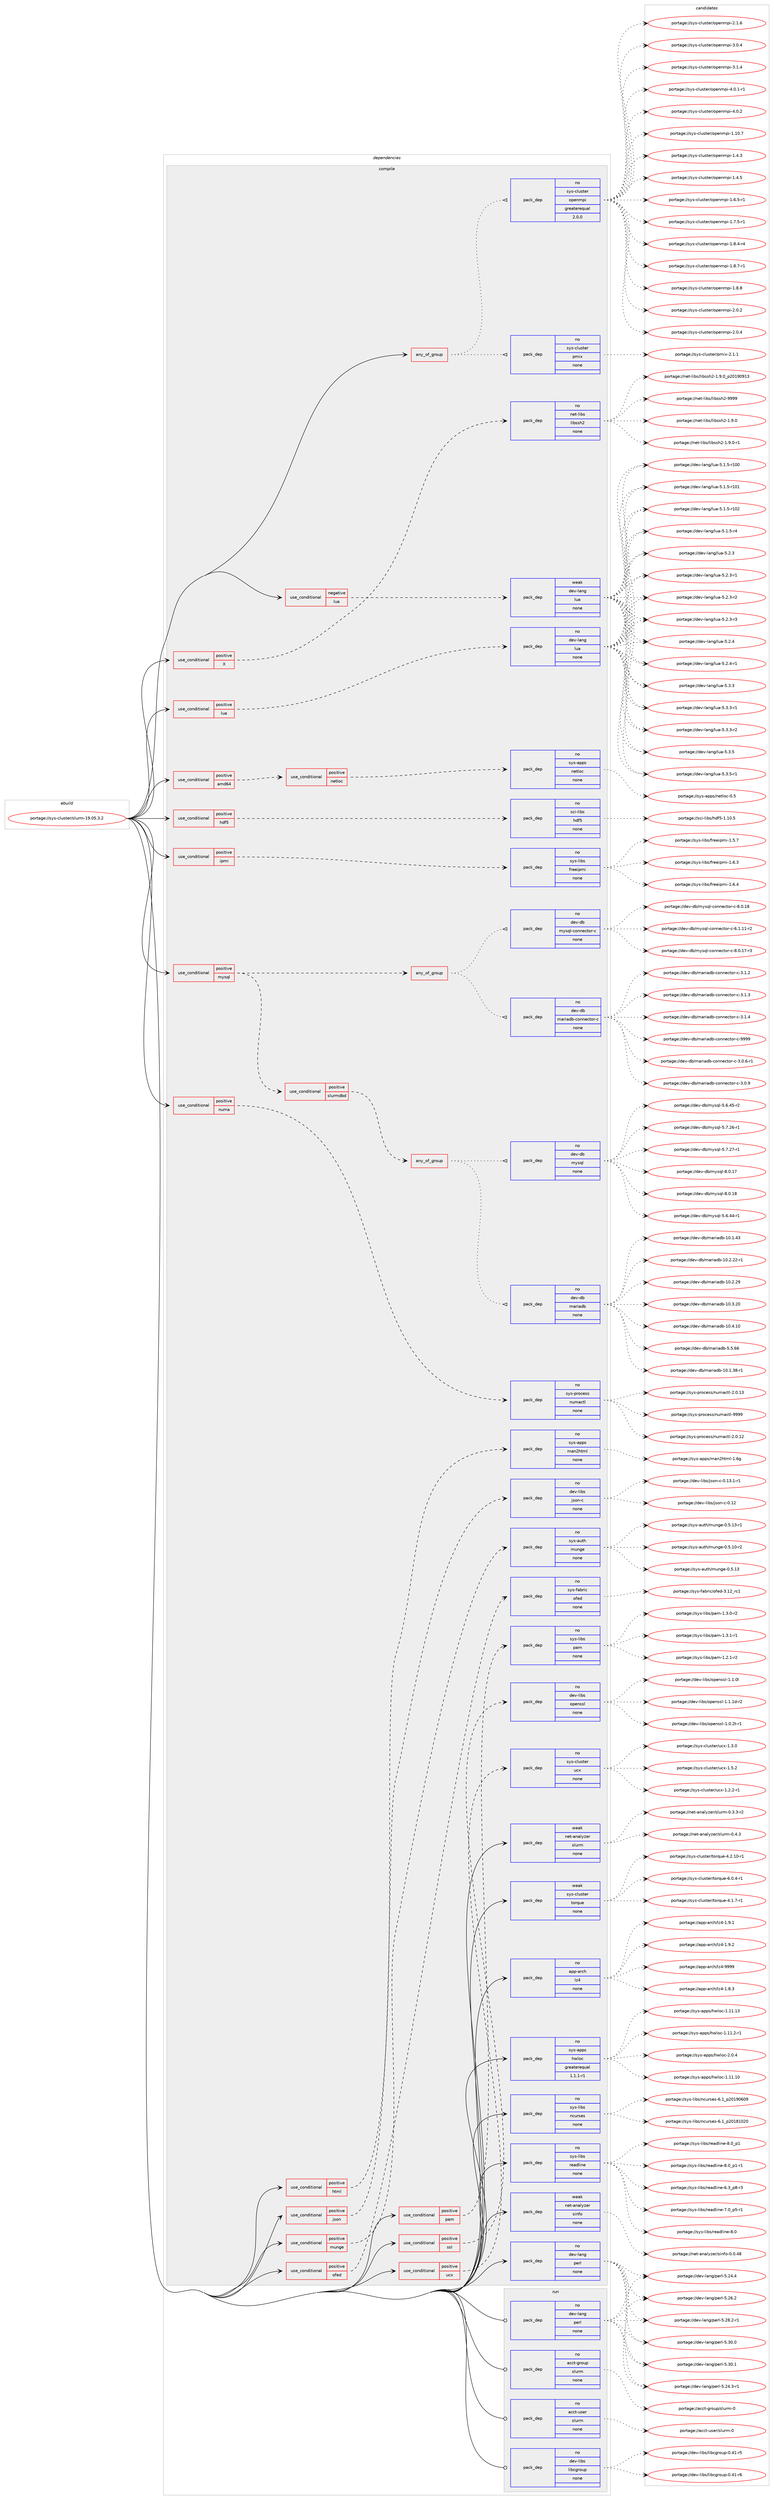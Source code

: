 digraph prolog {

# *************
# Graph options
# *************

newrank=true;
concentrate=true;
compound=true;
graph [rankdir=LR,fontname=Helvetica,fontsize=10,ranksep=1.5];#, ranksep=2.5, nodesep=0.2];
edge  [arrowhead=vee];
node  [fontname=Helvetica,fontsize=10];

# **********
# The ebuild
# **********

subgraph cluster_leftcol {
color=gray;
rank=same;
label=<<i>ebuild</i>>;
id [label="portage://sys-cluster/slurm-19.05.3.2", color=red, width=4, href="../sys-cluster/slurm-19.05.3.2.svg"];
}

# ****************
# The dependencies
# ****************

subgraph cluster_midcol {
color=gray;
label=<<i>dependencies</i>>;
subgraph cluster_compile {
fillcolor="#eeeeee";
style=filled;
label=<<i>compile</i>>;
subgraph any6794 {
dependency421012 [label=<<TABLE BORDER="0" CELLBORDER="1" CELLSPACING="0" CELLPADDING="4"><TR><TD CELLPADDING="10">any_of_group</TD></TR></TABLE>>, shape=none, color=red];subgraph pack312006 {
dependency421013 [label=<<TABLE BORDER="0" CELLBORDER="1" CELLSPACING="0" CELLPADDING="4" WIDTH="220"><TR><TD ROWSPAN="6" CELLPADDING="30">pack_dep</TD></TR><TR><TD WIDTH="110">no</TD></TR><TR><TD>sys-cluster</TD></TR><TR><TD>pmix</TD></TR><TR><TD>none</TD></TR><TR><TD></TD></TR></TABLE>>, shape=none, color=blue];
}
dependency421012:e -> dependency421013:w [weight=20,style="dotted",arrowhead="oinv"];
subgraph pack312007 {
dependency421014 [label=<<TABLE BORDER="0" CELLBORDER="1" CELLSPACING="0" CELLPADDING="4" WIDTH="220"><TR><TD ROWSPAN="6" CELLPADDING="30">pack_dep</TD></TR><TR><TD WIDTH="110">no</TD></TR><TR><TD>sys-cluster</TD></TR><TR><TD>openmpi</TD></TR><TR><TD>greaterequal</TD></TR><TR><TD>2.0.0</TD></TR></TABLE>>, shape=none, color=blue];
}
dependency421012:e -> dependency421014:w [weight=20,style="dotted",arrowhead="oinv"];
}
id:e -> dependency421012:w [weight=20,style="solid",arrowhead="vee"];
subgraph cond101985 {
dependency421015 [label=<<TABLE BORDER="0" CELLBORDER="1" CELLSPACING="0" CELLPADDING="4"><TR><TD ROWSPAN="3" CELLPADDING="10">use_conditional</TD></TR><TR><TD>negative</TD></TR><TR><TD>lua</TD></TR></TABLE>>, shape=none, color=red];
subgraph pack312008 {
dependency421016 [label=<<TABLE BORDER="0" CELLBORDER="1" CELLSPACING="0" CELLPADDING="4" WIDTH="220"><TR><TD ROWSPAN="6" CELLPADDING="30">pack_dep</TD></TR><TR><TD WIDTH="110">weak</TD></TR><TR><TD>dev-lang</TD></TR><TR><TD>lua</TD></TR><TR><TD>none</TD></TR><TR><TD></TD></TR></TABLE>>, shape=none, color=blue];
}
dependency421015:e -> dependency421016:w [weight=20,style="dashed",arrowhead="vee"];
}
id:e -> dependency421015:w [weight=20,style="solid",arrowhead="vee"];
subgraph cond101986 {
dependency421017 [label=<<TABLE BORDER="0" CELLBORDER="1" CELLSPACING="0" CELLPADDING="4"><TR><TD ROWSPAN="3" CELLPADDING="10">use_conditional</TD></TR><TR><TD>positive</TD></TR><TR><TD>X</TD></TR></TABLE>>, shape=none, color=red];
subgraph pack312009 {
dependency421018 [label=<<TABLE BORDER="0" CELLBORDER="1" CELLSPACING="0" CELLPADDING="4" WIDTH="220"><TR><TD ROWSPAN="6" CELLPADDING="30">pack_dep</TD></TR><TR><TD WIDTH="110">no</TD></TR><TR><TD>net-libs</TD></TR><TR><TD>libssh2</TD></TR><TR><TD>none</TD></TR><TR><TD></TD></TR></TABLE>>, shape=none, color=blue];
}
dependency421017:e -> dependency421018:w [weight=20,style="dashed",arrowhead="vee"];
}
id:e -> dependency421017:w [weight=20,style="solid",arrowhead="vee"];
subgraph cond101987 {
dependency421019 [label=<<TABLE BORDER="0" CELLBORDER="1" CELLSPACING="0" CELLPADDING="4"><TR><TD ROWSPAN="3" CELLPADDING="10">use_conditional</TD></TR><TR><TD>positive</TD></TR><TR><TD>amd64</TD></TR></TABLE>>, shape=none, color=red];
subgraph cond101988 {
dependency421020 [label=<<TABLE BORDER="0" CELLBORDER="1" CELLSPACING="0" CELLPADDING="4"><TR><TD ROWSPAN="3" CELLPADDING="10">use_conditional</TD></TR><TR><TD>positive</TD></TR><TR><TD>netloc</TD></TR></TABLE>>, shape=none, color=red];
subgraph pack312010 {
dependency421021 [label=<<TABLE BORDER="0" CELLBORDER="1" CELLSPACING="0" CELLPADDING="4" WIDTH="220"><TR><TD ROWSPAN="6" CELLPADDING="30">pack_dep</TD></TR><TR><TD WIDTH="110">no</TD></TR><TR><TD>sys-apps</TD></TR><TR><TD>netloc</TD></TR><TR><TD>none</TD></TR><TR><TD></TD></TR></TABLE>>, shape=none, color=blue];
}
dependency421020:e -> dependency421021:w [weight=20,style="dashed",arrowhead="vee"];
}
dependency421019:e -> dependency421020:w [weight=20,style="dashed",arrowhead="vee"];
}
id:e -> dependency421019:w [weight=20,style="solid",arrowhead="vee"];
subgraph cond101989 {
dependency421022 [label=<<TABLE BORDER="0" CELLBORDER="1" CELLSPACING="0" CELLPADDING="4"><TR><TD ROWSPAN="3" CELLPADDING="10">use_conditional</TD></TR><TR><TD>positive</TD></TR><TR><TD>hdf5</TD></TR></TABLE>>, shape=none, color=red];
subgraph pack312011 {
dependency421023 [label=<<TABLE BORDER="0" CELLBORDER="1" CELLSPACING="0" CELLPADDING="4" WIDTH="220"><TR><TD ROWSPAN="6" CELLPADDING="30">pack_dep</TD></TR><TR><TD WIDTH="110">no</TD></TR><TR><TD>sci-libs</TD></TR><TR><TD>hdf5</TD></TR><TR><TD>none</TD></TR><TR><TD></TD></TR></TABLE>>, shape=none, color=blue];
}
dependency421022:e -> dependency421023:w [weight=20,style="dashed",arrowhead="vee"];
}
id:e -> dependency421022:w [weight=20,style="solid",arrowhead="vee"];
subgraph cond101990 {
dependency421024 [label=<<TABLE BORDER="0" CELLBORDER="1" CELLSPACING="0" CELLPADDING="4"><TR><TD ROWSPAN="3" CELLPADDING="10">use_conditional</TD></TR><TR><TD>positive</TD></TR><TR><TD>html</TD></TR></TABLE>>, shape=none, color=red];
subgraph pack312012 {
dependency421025 [label=<<TABLE BORDER="0" CELLBORDER="1" CELLSPACING="0" CELLPADDING="4" WIDTH="220"><TR><TD ROWSPAN="6" CELLPADDING="30">pack_dep</TD></TR><TR><TD WIDTH="110">no</TD></TR><TR><TD>sys-apps</TD></TR><TR><TD>man2html</TD></TR><TR><TD>none</TD></TR><TR><TD></TD></TR></TABLE>>, shape=none, color=blue];
}
dependency421024:e -> dependency421025:w [weight=20,style="dashed",arrowhead="vee"];
}
id:e -> dependency421024:w [weight=20,style="solid",arrowhead="vee"];
subgraph cond101991 {
dependency421026 [label=<<TABLE BORDER="0" CELLBORDER="1" CELLSPACING="0" CELLPADDING="4"><TR><TD ROWSPAN="3" CELLPADDING="10">use_conditional</TD></TR><TR><TD>positive</TD></TR><TR><TD>ipmi</TD></TR></TABLE>>, shape=none, color=red];
subgraph pack312013 {
dependency421027 [label=<<TABLE BORDER="0" CELLBORDER="1" CELLSPACING="0" CELLPADDING="4" WIDTH="220"><TR><TD ROWSPAN="6" CELLPADDING="30">pack_dep</TD></TR><TR><TD WIDTH="110">no</TD></TR><TR><TD>sys-libs</TD></TR><TR><TD>freeipmi</TD></TR><TR><TD>none</TD></TR><TR><TD></TD></TR></TABLE>>, shape=none, color=blue];
}
dependency421026:e -> dependency421027:w [weight=20,style="dashed",arrowhead="vee"];
}
id:e -> dependency421026:w [weight=20,style="solid",arrowhead="vee"];
subgraph cond101992 {
dependency421028 [label=<<TABLE BORDER="0" CELLBORDER="1" CELLSPACING="0" CELLPADDING="4"><TR><TD ROWSPAN="3" CELLPADDING="10">use_conditional</TD></TR><TR><TD>positive</TD></TR><TR><TD>json</TD></TR></TABLE>>, shape=none, color=red];
subgraph pack312014 {
dependency421029 [label=<<TABLE BORDER="0" CELLBORDER="1" CELLSPACING="0" CELLPADDING="4" WIDTH="220"><TR><TD ROWSPAN="6" CELLPADDING="30">pack_dep</TD></TR><TR><TD WIDTH="110">no</TD></TR><TR><TD>dev-libs</TD></TR><TR><TD>json-c</TD></TR><TR><TD>none</TD></TR><TR><TD></TD></TR></TABLE>>, shape=none, color=blue];
}
dependency421028:e -> dependency421029:w [weight=20,style="dashed",arrowhead="vee"];
}
id:e -> dependency421028:w [weight=20,style="solid",arrowhead="vee"];
subgraph cond101993 {
dependency421030 [label=<<TABLE BORDER="0" CELLBORDER="1" CELLSPACING="0" CELLPADDING="4"><TR><TD ROWSPAN="3" CELLPADDING="10">use_conditional</TD></TR><TR><TD>positive</TD></TR><TR><TD>lua</TD></TR></TABLE>>, shape=none, color=red];
subgraph pack312015 {
dependency421031 [label=<<TABLE BORDER="0" CELLBORDER="1" CELLSPACING="0" CELLPADDING="4" WIDTH="220"><TR><TD ROWSPAN="6" CELLPADDING="30">pack_dep</TD></TR><TR><TD WIDTH="110">no</TD></TR><TR><TD>dev-lang</TD></TR><TR><TD>lua</TD></TR><TR><TD>none</TD></TR><TR><TD></TD></TR></TABLE>>, shape=none, color=blue];
}
dependency421030:e -> dependency421031:w [weight=20,style="dashed",arrowhead="vee"];
}
id:e -> dependency421030:w [weight=20,style="solid",arrowhead="vee"];
subgraph cond101994 {
dependency421032 [label=<<TABLE BORDER="0" CELLBORDER="1" CELLSPACING="0" CELLPADDING="4"><TR><TD ROWSPAN="3" CELLPADDING="10">use_conditional</TD></TR><TR><TD>positive</TD></TR><TR><TD>munge</TD></TR></TABLE>>, shape=none, color=red];
subgraph pack312016 {
dependency421033 [label=<<TABLE BORDER="0" CELLBORDER="1" CELLSPACING="0" CELLPADDING="4" WIDTH="220"><TR><TD ROWSPAN="6" CELLPADDING="30">pack_dep</TD></TR><TR><TD WIDTH="110">no</TD></TR><TR><TD>sys-auth</TD></TR><TR><TD>munge</TD></TR><TR><TD>none</TD></TR><TR><TD></TD></TR></TABLE>>, shape=none, color=blue];
}
dependency421032:e -> dependency421033:w [weight=20,style="dashed",arrowhead="vee"];
}
id:e -> dependency421032:w [weight=20,style="solid",arrowhead="vee"];
subgraph cond101995 {
dependency421034 [label=<<TABLE BORDER="0" CELLBORDER="1" CELLSPACING="0" CELLPADDING="4"><TR><TD ROWSPAN="3" CELLPADDING="10">use_conditional</TD></TR><TR><TD>positive</TD></TR><TR><TD>mysql</TD></TR></TABLE>>, shape=none, color=red];
subgraph any6795 {
dependency421035 [label=<<TABLE BORDER="0" CELLBORDER="1" CELLSPACING="0" CELLPADDING="4"><TR><TD CELLPADDING="10">any_of_group</TD></TR></TABLE>>, shape=none, color=red];subgraph pack312017 {
dependency421036 [label=<<TABLE BORDER="0" CELLBORDER="1" CELLSPACING="0" CELLPADDING="4" WIDTH="220"><TR><TD ROWSPAN="6" CELLPADDING="30">pack_dep</TD></TR><TR><TD WIDTH="110">no</TD></TR><TR><TD>dev-db</TD></TR><TR><TD>mariadb-connector-c</TD></TR><TR><TD>none</TD></TR><TR><TD></TD></TR></TABLE>>, shape=none, color=blue];
}
dependency421035:e -> dependency421036:w [weight=20,style="dotted",arrowhead="oinv"];
subgraph pack312018 {
dependency421037 [label=<<TABLE BORDER="0" CELLBORDER="1" CELLSPACING="0" CELLPADDING="4" WIDTH="220"><TR><TD ROWSPAN="6" CELLPADDING="30">pack_dep</TD></TR><TR><TD WIDTH="110">no</TD></TR><TR><TD>dev-db</TD></TR><TR><TD>mysql-connector-c</TD></TR><TR><TD>none</TD></TR><TR><TD></TD></TR></TABLE>>, shape=none, color=blue];
}
dependency421035:e -> dependency421037:w [weight=20,style="dotted",arrowhead="oinv"];
}
dependency421034:e -> dependency421035:w [weight=20,style="dashed",arrowhead="vee"];
subgraph cond101996 {
dependency421038 [label=<<TABLE BORDER="0" CELLBORDER="1" CELLSPACING="0" CELLPADDING="4"><TR><TD ROWSPAN="3" CELLPADDING="10">use_conditional</TD></TR><TR><TD>positive</TD></TR><TR><TD>slurmdbd</TD></TR></TABLE>>, shape=none, color=red];
subgraph any6796 {
dependency421039 [label=<<TABLE BORDER="0" CELLBORDER="1" CELLSPACING="0" CELLPADDING="4"><TR><TD CELLPADDING="10">any_of_group</TD></TR></TABLE>>, shape=none, color=red];subgraph pack312019 {
dependency421040 [label=<<TABLE BORDER="0" CELLBORDER="1" CELLSPACING="0" CELLPADDING="4" WIDTH="220"><TR><TD ROWSPAN="6" CELLPADDING="30">pack_dep</TD></TR><TR><TD WIDTH="110">no</TD></TR><TR><TD>dev-db</TD></TR><TR><TD>mariadb</TD></TR><TR><TD>none</TD></TR><TR><TD></TD></TR></TABLE>>, shape=none, color=blue];
}
dependency421039:e -> dependency421040:w [weight=20,style="dotted",arrowhead="oinv"];
subgraph pack312020 {
dependency421041 [label=<<TABLE BORDER="0" CELLBORDER="1" CELLSPACING="0" CELLPADDING="4" WIDTH="220"><TR><TD ROWSPAN="6" CELLPADDING="30">pack_dep</TD></TR><TR><TD WIDTH="110">no</TD></TR><TR><TD>dev-db</TD></TR><TR><TD>mysql</TD></TR><TR><TD>none</TD></TR><TR><TD></TD></TR></TABLE>>, shape=none, color=blue];
}
dependency421039:e -> dependency421041:w [weight=20,style="dotted",arrowhead="oinv"];
}
dependency421038:e -> dependency421039:w [weight=20,style="dashed",arrowhead="vee"];
}
dependency421034:e -> dependency421038:w [weight=20,style="dashed",arrowhead="vee"];
}
id:e -> dependency421034:w [weight=20,style="solid",arrowhead="vee"];
subgraph cond101997 {
dependency421042 [label=<<TABLE BORDER="0" CELLBORDER="1" CELLSPACING="0" CELLPADDING="4"><TR><TD ROWSPAN="3" CELLPADDING="10">use_conditional</TD></TR><TR><TD>positive</TD></TR><TR><TD>numa</TD></TR></TABLE>>, shape=none, color=red];
subgraph pack312021 {
dependency421043 [label=<<TABLE BORDER="0" CELLBORDER="1" CELLSPACING="0" CELLPADDING="4" WIDTH="220"><TR><TD ROWSPAN="6" CELLPADDING="30">pack_dep</TD></TR><TR><TD WIDTH="110">no</TD></TR><TR><TD>sys-process</TD></TR><TR><TD>numactl</TD></TR><TR><TD>none</TD></TR><TR><TD></TD></TR></TABLE>>, shape=none, color=blue];
}
dependency421042:e -> dependency421043:w [weight=20,style="dashed",arrowhead="vee"];
}
id:e -> dependency421042:w [weight=20,style="solid",arrowhead="vee"];
subgraph cond101998 {
dependency421044 [label=<<TABLE BORDER="0" CELLBORDER="1" CELLSPACING="0" CELLPADDING="4"><TR><TD ROWSPAN="3" CELLPADDING="10">use_conditional</TD></TR><TR><TD>positive</TD></TR><TR><TD>ofed</TD></TR></TABLE>>, shape=none, color=red];
subgraph pack312022 {
dependency421045 [label=<<TABLE BORDER="0" CELLBORDER="1" CELLSPACING="0" CELLPADDING="4" WIDTH="220"><TR><TD ROWSPAN="6" CELLPADDING="30">pack_dep</TD></TR><TR><TD WIDTH="110">no</TD></TR><TR><TD>sys-fabric</TD></TR><TR><TD>ofed</TD></TR><TR><TD>none</TD></TR><TR><TD></TD></TR></TABLE>>, shape=none, color=blue];
}
dependency421044:e -> dependency421045:w [weight=20,style="dashed",arrowhead="vee"];
}
id:e -> dependency421044:w [weight=20,style="solid",arrowhead="vee"];
subgraph cond101999 {
dependency421046 [label=<<TABLE BORDER="0" CELLBORDER="1" CELLSPACING="0" CELLPADDING="4"><TR><TD ROWSPAN="3" CELLPADDING="10">use_conditional</TD></TR><TR><TD>positive</TD></TR><TR><TD>pam</TD></TR></TABLE>>, shape=none, color=red];
subgraph pack312023 {
dependency421047 [label=<<TABLE BORDER="0" CELLBORDER="1" CELLSPACING="0" CELLPADDING="4" WIDTH="220"><TR><TD ROWSPAN="6" CELLPADDING="30">pack_dep</TD></TR><TR><TD WIDTH="110">no</TD></TR><TR><TD>sys-libs</TD></TR><TR><TD>pam</TD></TR><TR><TD>none</TD></TR><TR><TD></TD></TR></TABLE>>, shape=none, color=blue];
}
dependency421046:e -> dependency421047:w [weight=20,style="dashed",arrowhead="vee"];
}
id:e -> dependency421046:w [weight=20,style="solid",arrowhead="vee"];
subgraph cond102000 {
dependency421048 [label=<<TABLE BORDER="0" CELLBORDER="1" CELLSPACING="0" CELLPADDING="4"><TR><TD ROWSPAN="3" CELLPADDING="10">use_conditional</TD></TR><TR><TD>positive</TD></TR><TR><TD>ssl</TD></TR></TABLE>>, shape=none, color=red];
subgraph pack312024 {
dependency421049 [label=<<TABLE BORDER="0" CELLBORDER="1" CELLSPACING="0" CELLPADDING="4" WIDTH="220"><TR><TD ROWSPAN="6" CELLPADDING="30">pack_dep</TD></TR><TR><TD WIDTH="110">no</TD></TR><TR><TD>dev-libs</TD></TR><TR><TD>openssl</TD></TR><TR><TD>none</TD></TR><TR><TD></TD></TR></TABLE>>, shape=none, color=blue];
}
dependency421048:e -> dependency421049:w [weight=20,style="dashed",arrowhead="vee"];
}
id:e -> dependency421048:w [weight=20,style="solid",arrowhead="vee"];
subgraph cond102001 {
dependency421050 [label=<<TABLE BORDER="0" CELLBORDER="1" CELLSPACING="0" CELLPADDING="4"><TR><TD ROWSPAN="3" CELLPADDING="10">use_conditional</TD></TR><TR><TD>positive</TD></TR><TR><TD>ucx</TD></TR></TABLE>>, shape=none, color=red];
subgraph pack312025 {
dependency421051 [label=<<TABLE BORDER="0" CELLBORDER="1" CELLSPACING="0" CELLPADDING="4" WIDTH="220"><TR><TD ROWSPAN="6" CELLPADDING="30">pack_dep</TD></TR><TR><TD WIDTH="110">no</TD></TR><TR><TD>sys-cluster</TD></TR><TR><TD>ucx</TD></TR><TR><TD>none</TD></TR><TR><TD></TD></TR></TABLE>>, shape=none, color=blue];
}
dependency421050:e -> dependency421051:w [weight=20,style="dashed",arrowhead="vee"];
}
id:e -> dependency421050:w [weight=20,style="solid",arrowhead="vee"];
subgraph pack312026 {
dependency421052 [label=<<TABLE BORDER="0" CELLBORDER="1" CELLSPACING="0" CELLPADDING="4" WIDTH="220"><TR><TD ROWSPAN="6" CELLPADDING="30">pack_dep</TD></TR><TR><TD WIDTH="110">no</TD></TR><TR><TD>app-arch</TD></TR><TR><TD>lz4</TD></TR><TR><TD>none</TD></TR><TR><TD></TD></TR></TABLE>>, shape=none, color=blue];
}
id:e -> dependency421052:w [weight=20,style="solid",arrowhead="vee"];
subgraph pack312027 {
dependency421053 [label=<<TABLE BORDER="0" CELLBORDER="1" CELLSPACING="0" CELLPADDING="4" WIDTH="220"><TR><TD ROWSPAN="6" CELLPADDING="30">pack_dep</TD></TR><TR><TD WIDTH="110">no</TD></TR><TR><TD>dev-lang</TD></TR><TR><TD>perl</TD></TR><TR><TD>none</TD></TR><TR><TD></TD></TR></TABLE>>, shape=none, color=blue];
}
id:e -> dependency421053:w [weight=20,style="solid",arrowhead="vee"];
subgraph pack312028 {
dependency421054 [label=<<TABLE BORDER="0" CELLBORDER="1" CELLSPACING="0" CELLPADDING="4" WIDTH="220"><TR><TD ROWSPAN="6" CELLPADDING="30">pack_dep</TD></TR><TR><TD WIDTH="110">no</TD></TR><TR><TD>sys-apps</TD></TR><TR><TD>hwloc</TD></TR><TR><TD>greaterequal</TD></TR><TR><TD>1.1.1-r1</TD></TR></TABLE>>, shape=none, color=blue];
}
id:e -> dependency421054:w [weight=20,style="solid",arrowhead="vee"];
subgraph pack312029 {
dependency421055 [label=<<TABLE BORDER="0" CELLBORDER="1" CELLSPACING="0" CELLPADDING="4" WIDTH="220"><TR><TD ROWSPAN="6" CELLPADDING="30">pack_dep</TD></TR><TR><TD WIDTH="110">no</TD></TR><TR><TD>sys-libs</TD></TR><TR><TD>ncurses</TD></TR><TR><TD>none</TD></TR><TR><TD></TD></TR></TABLE>>, shape=none, color=blue];
}
id:e -> dependency421055:w [weight=20,style="solid",arrowhead="vee"];
subgraph pack312030 {
dependency421056 [label=<<TABLE BORDER="0" CELLBORDER="1" CELLSPACING="0" CELLPADDING="4" WIDTH="220"><TR><TD ROWSPAN="6" CELLPADDING="30">pack_dep</TD></TR><TR><TD WIDTH="110">no</TD></TR><TR><TD>sys-libs</TD></TR><TR><TD>readline</TD></TR><TR><TD>none</TD></TR><TR><TD></TD></TR></TABLE>>, shape=none, color=blue];
}
id:e -> dependency421056:w [weight=20,style="solid",arrowhead="vee"];
subgraph pack312031 {
dependency421057 [label=<<TABLE BORDER="0" CELLBORDER="1" CELLSPACING="0" CELLPADDING="4" WIDTH="220"><TR><TD ROWSPAN="6" CELLPADDING="30">pack_dep</TD></TR><TR><TD WIDTH="110">weak</TD></TR><TR><TD>net-analyzer</TD></TR><TR><TD>sinfo</TD></TR><TR><TD>none</TD></TR><TR><TD></TD></TR></TABLE>>, shape=none, color=blue];
}
id:e -> dependency421057:w [weight=20,style="solid",arrowhead="vee"];
subgraph pack312032 {
dependency421058 [label=<<TABLE BORDER="0" CELLBORDER="1" CELLSPACING="0" CELLPADDING="4" WIDTH="220"><TR><TD ROWSPAN="6" CELLPADDING="30">pack_dep</TD></TR><TR><TD WIDTH="110">weak</TD></TR><TR><TD>net-analyzer</TD></TR><TR><TD>slurm</TD></TR><TR><TD>none</TD></TR><TR><TD></TD></TR></TABLE>>, shape=none, color=blue];
}
id:e -> dependency421058:w [weight=20,style="solid",arrowhead="vee"];
subgraph pack312033 {
dependency421059 [label=<<TABLE BORDER="0" CELLBORDER="1" CELLSPACING="0" CELLPADDING="4" WIDTH="220"><TR><TD ROWSPAN="6" CELLPADDING="30">pack_dep</TD></TR><TR><TD WIDTH="110">weak</TD></TR><TR><TD>sys-cluster</TD></TR><TR><TD>torque</TD></TR><TR><TD>none</TD></TR><TR><TD></TD></TR></TABLE>>, shape=none, color=blue];
}
id:e -> dependency421059:w [weight=20,style="solid",arrowhead="vee"];
}
subgraph cluster_compileandrun {
fillcolor="#eeeeee";
style=filled;
label=<<i>compile and run</i>>;
}
subgraph cluster_run {
fillcolor="#eeeeee";
style=filled;
label=<<i>run</i>>;
subgraph pack312034 {
dependency421060 [label=<<TABLE BORDER="0" CELLBORDER="1" CELLSPACING="0" CELLPADDING="4" WIDTH="220"><TR><TD ROWSPAN="6" CELLPADDING="30">pack_dep</TD></TR><TR><TD WIDTH="110">no</TD></TR><TR><TD>acct-group</TD></TR><TR><TD>slurm</TD></TR><TR><TD>none</TD></TR><TR><TD></TD></TR></TABLE>>, shape=none, color=blue];
}
id:e -> dependency421060:w [weight=20,style="solid",arrowhead="odot"];
subgraph pack312035 {
dependency421061 [label=<<TABLE BORDER="0" CELLBORDER="1" CELLSPACING="0" CELLPADDING="4" WIDTH="220"><TR><TD ROWSPAN="6" CELLPADDING="30">pack_dep</TD></TR><TR><TD WIDTH="110">no</TD></TR><TR><TD>acct-user</TD></TR><TR><TD>slurm</TD></TR><TR><TD>none</TD></TR><TR><TD></TD></TR></TABLE>>, shape=none, color=blue];
}
id:e -> dependency421061:w [weight=20,style="solid",arrowhead="odot"];
subgraph pack312036 {
dependency421062 [label=<<TABLE BORDER="0" CELLBORDER="1" CELLSPACING="0" CELLPADDING="4" WIDTH="220"><TR><TD ROWSPAN="6" CELLPADDING="30">pack_dep</TD></TR><TR><TD WIDTH="110">no</TD></TR><TR><TD>dev-lang</TD></TR><TR><TD>perl</TD></TR><TR><TD>none</TD></TR><TR><TD></TD></TR></TABLE>>, shape=none, color=blue];
}
id:e -> dependency421062:w [weight=20,style="solid",arrowhead="odot"];
subgraph pack312037 {
dependency421063 [label=<<TABLE BORDER="0" CELLBORDER="1" CELLSPACING="0" CELLPADDING="4" WIDTH="220"><TR><TD ROWSPAN="6" CELLPADDING="30">pack_dep</TD></TR><TR><TD WIDTH="110">no</TD></TR><TR><TD>dev-libs</TD></TR><TR><TD>libcgroup</TD></TR><TR><TD>none</TD></TR><TR><TD></TD></TR></TABLE>>, shape=none, color=blue];
}
id:e -> dependency421063:w [weight=20,style="solid",arrowhead="odot"];
}
}

# **************
# The candidates
# **************

subgraph cluster_choices {
rank=same;
color=gray;
label=<<i>candidates</i>>;

subgraph choice312006 {
color=black;
nodesep=1;
choiceportage115121115459910811711511610111447112109105120455046494649 [label="portage://sys-cluster/pmix-2.1.1", color=red, width=4,href="../sys-cluster/pmix-2.1.1.svg"];
dependency421013:e -> choiceportage115121115459910811711511610111447112109105120455046494649:w [style=dotted,weight="100"];
}
subgraph choice312007 {
color=black;
nodesep=1;
choiceportage11512111545991081171151161011144711111210111010911210545494649484655 [label="portage://sys-cluster/openmpi-1.10.7", color=red, width=4,href="../sys-cluster/openmpi-1.10.7.svg"];
choiceportage115121115459910811711511610111447111112101110109112105454946524651 [label="portage://sys-cluster/openmpi-1.4.3", color=red, width=4,href="../sys-cluster/openmpi-1.4.3.svg"];
choiceportage115121115459910811711511610111447111112101110109112105454946524653 [label="portage://sys-cluster/openmpi-1.4.5", color=red, width=4,href="../sys-cluster/openmpi-1.4.5.svg"];
choiceportage1151211154599108117115116101114471111121011101091121054549465446534511449 [label="portage://sys-cluster/openmpi-1.6.5-r1", color=red, width=4,href="../sys-cluster/openmpi-1.6.5-r1.svg"];
choiceportage1151211154599108117115116101114471111121011101091121054549465546534511449 [label="portage://sys-cluster/openmpi-1.7.5-r1", color=red, width=4,href="../sys-cluster/openmpi-1.7.5-r1.svg"];
choiceportage1151211154599108117115116101114471111121011101091121054549465646524511452 [label="portage://sys-cluster/openmpi-1.8.4-r4", color=red, width=4,href="../sys-cluster/openmpi-1.8.4-r4.svg"];
choiceportage1151211154599108117115116101114471111121011101091121054549465646554511449 [label="portage://sys-cluster/openmpi-1.8.7-r1", color=red, width=4,href="../sys-cluster/openmpi-1.8.7-r1.svg"];
choiceportage115121115459910811711511610111447111112101110109112105454946564656 [label="portage://sys-cluster/openmpi-1.8.8", color=red, width=4,href="../sys-cluster/openmpi-1.8.8.svg"];
choiceportage115121115459910811711511610111447111112101110109112105455046484650 [label="portage://sys-cluster/openmpi-2.0.2", color=red, width=4,href="../sys-cluster/openmpi-2.0.2.svg"];
choiceportage115121115459910811711511610111447111112101110109112105455046484652 [label="portage://sys-cluster/openmpi-2.0.4", color=red, width=4,href="../sys-cluster/openmpi-2.0.4.svg"];
choiceportage115121115459910811711511610111447111112101110109112105455046494654 [label="portage://sys-cluster/openmpi-2.1.6", color=red, width=4,href="../sys-cluster/openmpi-2.1.6.svg"];
choiceportage115121115459910811711511610111447111112101110109112105455146484652 [label="portage://sys-cluster/openmpi-3.0.4", color=red, width=4,href="../sys-cluster/openmpi-3.0.4.svg"];
choiceportage115121115459910811711511610111447111112101110109112105455146494652 [label="portage://sys-cluster/openmpi-3.1.4", color=red, width=4,href="../sys-cluster/openmpi-3.1.4.svg"];
choiceportage1151211154599108117115116101114471111121011101091121054552464846494511449 [label="portage://sys-cluster/openmpi-4.0.1-r1", color=red, width=4,href="../sys-cluster/openmpi-4.0.1-r1.svg"];
choiceportage115121115459910811711511610111447111112101110109112105455246484650 [label="portage://sys-cluster/openmpi-4.0.2", color=red, width=4,href="../sys-cluster/openmpi-4.0.2.svg"];
dependency421014:e -> choiceportage11512111545991081171151161011144711111210111010911210545494649484655:w [style=dotted,weight="100"];
dependency421014:e -> choiceportage115121115459910811711511610111447111112101110109112105454946524651:w [style=dotted,weight="100"];
dependency421014:e -> choiceportage115121115459910811711511610111447111112101110109112105454946524653:w [style=dotted,weight="100"];
dependency421014:e -> choiceportage1151211154599108117115116101114471111121011101091121054549465446534511449:w [style=dotted,weight="100"];
dependency421014:e -> choiceportage1151211154599108117115116101114471111121011101091121054549465546534511449:w [style=dotted,weight="100"];
dependency421014:e -> choiceportage1151211154599108117115116101114471111121011101091121054549465646524511452:w [style=dotted,weight="100"];
dependency421014:e -> choiceportage1151211154599108117115116101114471111121011101091121054549465646554511449:w [style=dotted,weight="100"];
dependency421014:e -> choiceportage115121115459910811711511610111447111112101110109112105454946564656:w [style=dotted,weight="100"];
dependency421014:e -> choiceportage115121115459910811711511610111447111112101110109112105455046484650:w [style=dotted,weight="100"];
dependency421014:e -> choiceportage115121115459910811711511610111447111112101110109112105455046484652:w [style=dotted,weight="100"];
dependency421014:e -> choiceportage115121115459910811711511610111447111112101110109112105455046494654:w [style=dotted,weight="100"];
dependency421014:e -> choiceportage115121115459910811711511610111447111112101110109112105455146484652:w [style=dotted,weight="100"];
dependency421014:e -> choiceportage115121115459910811711511610111447111112101110109112105455146494652:w [style=dotted,weight="100"];
dependency421014:e -> choiceportage1151211154599108117115116101114471111121011101091121054552464846494511449:w [style=dotted,weight="100"];
dependency421014:e -> choiceportage115121115459910811711511610111447111112101110109112105455246484650:w [style=dotted,weight="100"];
}
subgraph choice312008 {
color=black;
nodesep=1;
choiceportage1001011184510897110103471081179745534649465345114494848 [label="portage://dev-lang/lua-5.1.5-r100", color=red, width=4,href="../dev-lang/lua-5.1.5-r100.svg"];
choiceportage1001011184510897110103471081179745534649465345114494849 [label="portage://dev-lang/lua-5.1.5-r101", color=red, width=4,href="../dev-lang/lua-5.1.5-r101.svg"];
choiceportage1001011184510897110103471081179745534649465345114494850 [label="portage://dev-lang/lua-5.1.5-r102", color=red, width=4,href="../dev-lang/lua-5.1.5-r102.svg"];
choiceportage100101118451089711010347108117974553464946534511452 [label="portage://dev-lang/lua-5.1.5-r4", color=red, width=4,href="../dev-lang/lua-5.1.5-r4.svg"];
choiceportage10010111845108971101034710811797455346504651 [label="portage://dev-lang/lua-5.2.3", color=red, width=4,href="../dev-lang/lua-5.2.3.svg"];
choiceportage100101118451089711010347108117974553465046514511449 [label="portage://dev-lang/lua-5.2.3-r1", color=red, width=4,href="../dev-lang/lua-5.2.3-r1.svg"];
choiceportage100101118451089711010347108117974553465046514511450 [label="portage://dev-lang/lua-5.2.3-r2", color=red, width=4,href="../dev-lang/lua-5.2.3-r2.svg"];
choiceportage100101118451089711010347108117974553465046514511451 [label="portage://dev-lang/lua-5.2.3-r3", color=red, width=4,href="../dev-lang/lua-5.2.3-r3.svg"];
choiceportage10010111845108971101034710811797455346504652 [label="portage://dev-lang/lua-5.2.4", color=red, width=4,href="../dev-lang/lua-5.2.4.svg"];
choiceportage100101118451089711010347108117974553465046524511449 [label="portage://dev-lang/lua-5.2.4-r1", color=red, width=4,href="../dev-lang/lua-5.2.4-r1.svg"];
choiceportage10010111845108971101034710811797455346514651 [label="portage://dev-lang/lua-5.3.3", color=red, width=4,href="../dev-lang/lua-5.3.3.svg"];
choiceportage100101118451089711010347108117974553465146514511449 [label="portage://dev-lang/lua-5.3.3-r1", color=red, width=4,href="../dev-lang/lua-5.3.3-r1.svg"];
choiceportage100101118451089711010347108117974553465146514511450 [label="portage://dev-lang/lua-5.3.3-r2", color=red, width=4,href="../dev-lang/lua-5.3.3-r2.svg"];
choiceportage10010111845108971101034710811797455346514653 [label="portage://dev-lang/lua-5.3.5", color=red, width=4,href="../dev-lang/lua-5.3.5.svg"];
choiceportage100101118451089711010347108117974553465146534511449 [label="portage://dev-lang/lua-5.3.5-r1", color=red, width=4,href="../dev-lang/lua-5.3.5-r1.svg"];
dependency421016:e -> choiceportage1001011184510897110103471081179745534649465345114494848:w [style=dotted,weight="100"];
dependency421016:e -> choiceportage1001011184510897110103471081179745534649465345114494849:w [style=dotted,weight="100"];
dependency421016:e -> choiceportage1001011184510897110103471081179745534649465345114494850:w [style=dotted,weight="100"];
dependency421016:e -> choiceportage100101118451089711010347108117974553464946534511452:w [style=dotted,weight="100"];
dependency421016:e -> choiceportage10010111845108971101034710811797455346504651:w [style=dotted,weight="100"];
dependency421016:e -> choiceportage100101118451089711010347108117974553465046514511449:w [style=dotted,weight="100"];
dependency421016:e -> choiceportage100101118451089711010347108117974553465046514511450:w [style=dotted,weight="100"];
dependency421016:e -> choiceportage100101118451089711010347108117974553465046514511451:w [style=dotted,weight="100"];
dependency421016:e -> choiceportage10010111845108971101034710811797455346504652:w [style=dotted,weight="100"];
dependency421016:e -> choiceportage100101118451089711010347108117974553465046524511449:w [style=dotted,weight="100"];
dependency421016:e -> choiceportage10010111845108971101034710811797455346514651:w [style=dotted,weight="100"];
dependency421016:e -> choiceportage100101118451089711010347108117974553465146514511449:w [style=dotted,weight="100"];
dependency421016:e -> choiceportage100101118451089711010347108117974553465146514511450:w [style=dotted,weight="100"];
dependency421016:e -> choiceportage10010111845108971101034710811797455346514653:w [style=dotted,weight="100"];
dependency421016:e -> choiceportage100101118451089711010347108117974553465146534511449:w [style=dotted,weight="100"];
}
subgraph choice312009 {
color=black;
nodesep=1;
choiceportage1101011164510810598115471081059811511510450454946574648 [label="portage://net-libs/libssh2-1.9.0", color=red, width=4,href="../net-libs/libssh2-1.9.0.svg"];
choiceportage11010111645108105981154710810598115115104504549465746484511449 [label="portage://net-libs/libssh2-1.9.0-r1", color=red, width=4,href="../net-libs/libssh2-1.9.0-r1.svg"];
choiceportage1101011164510810598115471081059811511510450454946574648951125048495748574951 [label="portage://net-libs/libssh2-1.9.0_p20190913", color=red, width=4,href="../net-libs/libssh2-1.9.0_p20190913.svg"];
choiceportage11010111645108105981154710810598115115104504557575757 [label="portage://net-libs/libssh2-9999", color=red, width=4,href="../net-libs/libssh2-9999.svg"];
dependency421018:e -> choiceportage1101011164510810598115471081059811511510450454946574648:w [style=dotted,weight="100"];
dependency421018:e -> choiceportage11010111645108105981154710810598115115104504549465746484511449:w [style=dotted,weight="100"];
dependency421018:e -> choiceportage1101011164510810598115471081059811511510450454946574648951125048495748574951:w [style=dotted,weight="100"];
dependency421018:e -> choiceportage11010111645108105981154710810598115115104504557575757:w [style=dotted,weight="100"];
}
subgraph choice312010 {
color=black;
nodesep=1;
choiceportage1151211154597112112115471101011161081119945484653 [label="portage://sys-apps/netloc-0.5", color=red, width=4,href="../sys-apps/netloc-0.5.svg"];
dependency421021:e -> choiceportage1151211154597112112115471101011161081119945484653:w [style=dotted,weight="100"];
}
subgraph choice312011 {
color=black;
nodesep=1;
choiceportage115991054510810598115471041001025345494649484653 [label="portage://sci-libs/hdf5-1.10.5", color=red, width=4,href="../sci-libs/hdf5-1.10.5.svg"];
dependency421023:e -> choiceportage115991054510810598115471041001025345494649484653:w [style=dotted,weight="100"];
}
subgraph choice312012 {
color=black;
nodesep=1;
choiceportage115121115459711211211547109971105010411610910845494654103 [label="portage://sys-apps/man2html-1.6g", color=red, width=4,href="../sys-apps/man2html-1.6g.svg"];
dependency421025:e -> choiceportage115121115459711211211547109971105010411610910845494654103:w [style=dotted,weight="100"];
}
subgraph choice312013 {
color=black;
nodesep=1;
choiceportage115121115451081059811547102114101101105112109105454946534655 [label="portage://sys-libs/freeipmi-1.5.7", color=red, width=4,href="../sys-libs/freeipmi-1.5.7.svg"];
choiceportage115121115451081059811547102114101101105112109105454946544651 [label="portage://sys-libs/freeipmi-1.6.3", color=red, width=4,href="../sys-libs/freeipmi-1.6.3.svg"];
choiceportage115121115451081059811547102114101101105112109105454946544652 [label="portage://sys-libs/freeipmi-1.6.4", color=red, width=4,href="../sys-libs/freeipmi-1.6.4.svg"];
dependency421027:e -> choiceportage115121115451081059811547102114101101105112109105454946534655:w [style=dotted,weight="100"];
dependency421027:e -> choiceportage115121115451081059811547102114101101105112109105454946544651:w [style=dotted,weight="100"];
dependency421027:e -> choiceportage115121115451081059811547102114101101105112109105454946544652:w [style=dotted,weight="100"];
}
subgraph choice312014 {
color=black;
nodesep=1;
choiceportage10010111845108105981154710611511111045994548464950 [label="portage://dev-libs/json-c-0.12", color=red, width=4,href="../dev-libs/json-c-0.12.svg"];
choiceportage1001011184510810598115471061151111104599454846495146494511449 [label="portage://dev-libs/json-c-0.13.1-r1", color=red, width=4,href="../dev-libs/json-c-0.13.1-r1.svg"];
dependency421029:e -> choiceportage10010111845108105981154710611511111045994548464950:w [style=dotted,weight="100"];
dependency421029:e -> choiceportage1001011184510810598115471061151111104599454846495146494511449:w [style=dotted,weight="100"];
}
subgraph choice312015 {
color=black;
nodesep=1;
choiceportage1001011184510897110103471081179745534649465345114494848 [label="portage://dev-lang/lua-5.1.5-r100", color=red, width=4,href="../dev-lang/lua-5.1.5-r100.svg"];
choiceportage1001011184510897110103471081179745534649465345114494849 [label="portage://dev-lang/lua-5.1.5-r101", color=red, width=4,href="../dev-lang/lua-5.1.5-r101.svg"];
choiceportage1001011184510897110103471081179745534649465345114494850 [label="portage://dev-lang/lua-5.1.5-r102", color=red, width=4,href="../dev-lang/lua-5.1.5-r102.svg"];
choiceportage100101118451089711010347108117974553464946534511452 [label="portage://dev-lang/lua-5.1.5-r4", color=red, width=4,href="../dev-lang/lua-5.1.5-r4.svg"];
choiceportage10010111845108971101034710811797455346504651 [label="portage://dev-lang/lua-5.2.3", color=red, width=4,href="../dev-lang/lua-5.2.3.svg"];
choiceportage100101118451089711010347108117974553465046514511449 [label="portage://dev-lang/lua-5.2.3-r1", color=red, width=4,href="../dev-lang/lua-5.2.3-r1.svg"];
choiceportage100101118451089711010347108117974553465046514511450 [label="portage://dev-lang/lua-5.2.3-r2", color=red, width=4,href="../dev-lang/lua-5.2.3-r2.svg"];
choiceportage100101118451089711010347108117974553465046514511451 [label="portage://dev-lang/lua-5.2.3-r3", color=red, width=4,href="../dev-lang/lua-5.2.3-r3.svg"];
choiceportage10010111845108971101034710811797455346504652 [label="portage://dev-lang/lua-5.2.4", color=red, width=4,href="../dev-lang/lua-5.2.4.svg"];
choiceportage100101118451089711010347108117974553465046524511449 [label="portage://dev-lang/lua-5.2.4-r1", color=red, width=4,href="../dev-lang/lua-5.2.4-r1.svg"];
choiceportage10010111845108971101034710811797455346514651 [label="portage://dev-lang/lua-5.3.3", color=red, width=4,href="../dev-lang/lua-5.3.3.svg"];
choiceportage100101118451089711010347108117974553465146514511449 [label="portage://dev-lang/lua-5.3.3-r1", color=red, width=4,href="../dev-lang/lua-5.3.3-r1.svg"];
choiceportage100101118451089711010347108117974553465146514511450 [label="portage://dev-lang/lua-5.3.3-r2", color=red, width=4,href="../dev-lang/lua-5.3.3-r2.svg"];
choiceportage10010111845108971101034710811797455346514653 [label="portage://dev-lang/lua-5.3.5", color=red, width=4,href="../dev-lang/lua-5.3.5.svg"];
choiceportage100101118451089711010347108117974553465146534511449 [label="portage://dev-lang/lua-5.3.5-r1", color=red, width=4,href="../dev-lang/lua-5.3.5-r1.svg"];
dependency421031:e -> choiceportage1001011184510897110103471081179745534649465345114494848:w [style=dotted,weight="100"];
dependency421031:e -> choiceportage1001011184510897110103471081179745534649465345114494849:w [style=dotted,weight="100"];
dependency421031:e -> choiceportage1001011184510897110103471081179745534649465345114494850:w [style=dotted,weight="100"];
dependency421031:e -> choiceportage100101118451089711010347108117974553464946534511452:w [style=dotted,weight="100"];
dependency421031:e -> choiceportage10010111845108971101034710811797455346504651:w [style=dotted,weight="100"];
dependency421031:e -> choiceportage100101118451089711010347108117974553465046514511449:w [style=dotted,weight="100"];
dependency421031:e -> choiceportage100101118451089711010347108117974553465046514511450:w [style=dotted,weight="100"];
dependency421031:e -> choiceportage100101118451089711010347108117974553465046514511451:w [style=dotted,weight="100"];
dependency421031:e -> choiceportage10010111845108971101034710811797455346504652:w [style=dotted,weight="100"];
dependency421031:e -> choiceportage100101118451089711010347108117974553465046524511449:w [style=dotted,weight="100"];
dependency421031:e -> choiceportage10010111845108971101034710811797455346514651:w [style=dotted,weight="100"];
dependency421031:e -> choiceportage100101118451089711010347108117974553465146514511449:w [style=dotted,weight="100"];
dependency421031:e -> choiceportage100101118451089711010347108117974553465146514511450:w [style=dotted,weight="100"];
dependency421031:e -> choiceportage10010111845108971101034710811797455346514653:w [style=dotted,weight="100"];
dependency421031:e -> choiceportage100101118451089711010347108117974553465146534511449:w [style=dotted,weight="100"];
}
subgraph choice312016 {
color=black;
nodesep=1;
choiceportage115121115459711711610447109117110103101454846534649484511450 [label="portage://sys-auth/munge-0.5.10-r2", color=red, width=4,href="../sys-auth/munge-0.5.10-r2.svg"];
choiceportage11512111545971171161044710911711010310145484653464951 [label="portage://sys-auth/munge-0.5.13", color=red, width=4,href="../sys-auth/munge-0.5.13.svg"];
choiceportage115121115459711711610447109117110103101454846534649514511449 [label="portage://sys-auth/munge-0.5.13-r1", color=red, width=4,href="../sys-auth/munge-0.5.13-r1.svg"];
dependency421033:e -> choiceportage115121115459711711610447109117110103101454846534649484511450:w [style=dotted,weight="100"];
dependency421033:e -> choiceportage11512111545971171161044710911711010310145484653464951:w [style=dotted,weight="100"];
dependency421033:e -> choiceportage115121115459711711610447109117110103101454846534649514511449:w [style=dotted,weight="100"];
}
subgraph choice312017 {
color=black;
nodesep=1;
choiceportage10010111845100984710997114105971009845991111101101019911611111445994551464846544511449 [label="portage://dev-db/mariadb-connector-c-3.0.6-r1", color=red, width=4,href="../dev-db/mariadb-connector-c-3.0.6-r1.svg"];
choiceportage1001011184510098471099711410597100984599111110110101991161111144599455146484657 [label="portage://dev-db/mariadb-connector-c-3.0.9", color=red, width=4,href="../dev-db/mariadb-connector-c-3.0.9.svg"];
choiceportage1001011184510098471099711410597100984599111110110101991161111144599455146494650 [label="portage://dev-db/mariadb-connector-c-3.1.2", color=red, width=4,href="../dev-db/mariadb-connector-c-3.1.2.svg"];
choiceportage1001011184510098471099711410597100984599111110110101991161111144599455146494651 [label="portage://dev-db/mariadb-connector-c-3.1.3", color=red, width=4,href="../dev-db/mariadb-connector-c-3.1.3.svg"];
choiceportage1001011184510098471099711410597100984599111110110101991161111144599455146494652 [label="portage://dev-db/mariadb-connector-c-3.1.4", color=red, width=4,href="../dev-db/mariadb-connector-c-3.1.4.svg"];
choiceportage10010111845100984710997114105971009845991111101101019911611111445994557575757 [label="portage://dev-db/mariadb-connector-c-9999", color=red, width=4,href="../dev-db/mariadb-connector-c-9999.svg"];
dependency421036:e -> choiceportage10010111845100984710997114105971009845991111101101019911611111445994551464846544511449:w [style=dotted,weight="100"];
dependency421036:e -> choiceportage1001011184510098471099711410597100984599111110110101991161111144599455146484657:w [style=dotted,weight="100"];
dependency421036:e -> choiceportage1001011184510098471099711410597100984599111110110101991161111144599455146494650:w [style=dotted,weight="100"];
dependency421036:e -> choiceportage1001011184510098471099711410597100984599111110110101991161111144599455146494651:w [style=dotted,weight="100"];
dependency421036:e -> choiceportage1001011184510098471099711410597100984599111110110101991161111144599455146494652:w [style=dotted,weight="100"];
dependency421036:e -> choiceportage10010111845100984710997114105971009845991111101101019911611111445994557575757:w [style=dotted,weight="100"];
}
subgraph choice312018 {
color=black;
nodesep=1;
choiceportage1001011184510098471091211151131084599111110110101991161111144599455446494649494511450 [label="portage://dev-db/mysql-connector-c-6.1.11-r2", color=red, width=4,href="../dev-db/mysql-connector-c-6.1.11-r2.svg"];
choiceportage1001011184510098471091211151131084599111110110101991161111144599455646484649554511451 [label="portage://dev-db/mysql-connector-c-8.0.17-r3", color=red, width=4,href="../dev-db/mysql-connector-c-8.0.17-r3.svg"];
choiceportage100101118451009847109121115113108459911111011010199116111114459945564648464956 [label="portage://dev-db/mysql-connector-c-8.0.18", color=red, width=4,href="../dev-db/mysql-connector-c-8.0.18.svg"];
dependency421037:e -> choiceportage1001011184510098471091211151131084599111110110101991161111144599455446494649494511450:w [style=dotted,weight="100"];
dependency421037:e -> choiceportage1001011184510098471091211151131084599111110110101991161111144599455646484649554511451:w [style=dotted,weight="100"];
dependency421037:e -> choiceportage100101118451009847109121115113108459911111011010199116111114459945564648464956:w [style=dotted,weight="100"];
}
subgraph choice312019 {
color=black;
nodesep=1;
choiceportage10010111845100984710997114105971009845494846494651564511449 [label="portage://dev-db/mariadb-10.1.38-r1", color=red, width=4,href="../dev-db/mariadb-10.1.38-r1.svg"];
choiceportage1001011184510098471099711410597100984549484649465251 [label="portage://dev-db/mariadb-10.1.43", color=red, width=4,href="../dev-db/mariadb-10.1.43.svg"];
choiceportage10010111845100984710997114105971009845494846504650504511449 [label="portage://dev-db/mariadb-10.2.22-r1", color=red, width=4,href="../dev-db/mariadb-10.2.22-r1.svg"];
choiceportage1001011184510098471099711410597100984549484650465057 [label="portage://dev-db/mariadb-10.2.29", color=red, width=4,href="../dev-db/mariadb-10.2.29.svg"];
choiceportage1001011184510098471099711410597100984549484651465048 [label="portage://dev-db/mariadb-10.3.20", color=red, width=4,href="../dev-db/mariadb-10.3.20.svg"];
choiceportage1001011184510098471099711410597100984549484652464948 [label="portage://dev-db/mariadb-10.4.10", color=red, width=4,href="../dev-db/mariadb-10.4.10.svg"];
choiceportage10010111845100984710997114105971009845534653465454 [label="portage://dev-db/mariadb-5.5.66", color=red, width=4,href="../dev-db/mariadb-5.5.66.svg"];
dependency421040:e -> choiceportage10010111845100984710997114105971009845494846494651564511449:w [style=dotted,weight="100"];
dependency421040:e -> choiceportage1001011184510098471099711410597100984549484649465251:w [style=dotted,weight="100"];
dependency421040:e -> choiceportage10010111845100984710997114105971009845494846504650504511449:w [style=dotted,weight="100"];
dependency421040:e -> choiceportage1001011184510098471099711410597100984549484650465057:w [style=dotted,weight="100"];
dependency421040:e -> choiceportage1001011184510098471099711410597100984549484651465048:w [style=dotted,weight="100"];
dependency421040:e -> choiceportage1001011184510098471099711410597100984549484652464948:w [style=dotted,weight="100"];
dependency421040:e -> choiceportage10010111845100984710997114105971009845534653465454:w [style=dotted,weight="100"];
}
subgraph choice312020 {
color=black;
nodesep=1;
choiceportage100101118451009847109121115113108455346544652524511449 [label="portage://dev-db/mysql-5.6.44-r1", color=red, width=4,href="../dev-db/mysql-5.6.44-r1.svg"];
choiceportage100101118451009847109121115113108455346544652534511450 [label="portage://dev-db/mysql-5.6.45-r2", color=red, width=4,href="../dev-db/mysql-5.6.45-r2.svg"];
choiceportage100101118451009847109121115113108455346554650544511449 [label="portage://dev-db/mysql-5.7.26-r1", color=red, width=4,href="../dev-db/mysql-5.7.26-r1.svg"];
choiceportage100101118451009847109121115113108455346554650554511449 [label="portage://dev-db/mysql-5.7.27-r1", color=red, width=4,href="../dev-db/mysql-5.7.27-r1.svg"];
choiceportage10010111845100984710912111511310845564648464955 [label="portage://dev-db/mysql-8.0.17", color=red, width=4,href="../dev-db/mysql-8.0.17.svg"];
choiceportage10010111845100984710912111511310845564648464956 [label="portage://dev-db/mysql-8.0.18", color=red, width=4,href="../dev-db/mysql-8.0.18.svg"];
dependency421041:e -> choiceportage100101118451009847109121115113108455346544652524511449:w [style=dotted,weight="100"];
dependency421041:e -> choiceportage100101118451009847109121115113108455346544652534511450:w [style=dotted,weight="100"];
dependency421041:e -> choiceportage100101118451009847109121115113108455346554650544511449:w [style=dotted,weight="100"];
dependency421041:e -> choiceportage100101118451009847109121115113108455346554650554511449:w [style=dotted,weight="100"];
dependency421041:e -> choiceportage10010111845100984710912111511310845564648464955:w [style=dotted,weight="100"];
dependency421041:e -> choiceportage10010111845100984710912111511310845564648464956:w [style=dotted,weight="100"];
}
subgraph choice312021 {
color=black;
nodesep=1;
choiceportage115121115451121141119910111511547110117109979911610845504648464950 [label="portage://sys-process/numactl-2.0.12", color=red, width=4,href="../sys-process/numactl-2.0.12.svg"];
choiceportage115121115451121141119910111511547110117109979911610845504648464951 [label="portage://sys-process/numactl-2.0.13", color=red, width=4,href="../sys-process/numactl-2.0.13.svg"];
choiceportage11512111545112114111991011151154711011710997991161084557575757 [label="portage://sys-process/numactl-9999", color=red, width=4,href="../sys-process/numactl-9999.svg"];
dependency421043:e -> choiceportage115121115451121141119910111511547110117109979911610845504648464950:w [style=dotted,weight="100"];
dependency421043:e -> choiceportage115121115451121141119910111511547110117109979911610845504648464951:w [style=dotted,weight="100"];
dependency421043:e -> choiceportage11512111545112114111991011151154711011710997991161084557575757:w [style=dotted,weight="100"];
}
subgraph choice312022 {
color=black;
nodesep=1;
choiceportage11512111545102979811410599471111021011004551464950951149949 [label="portage://sys-fabric/ofed-3.12_rc1", color=red, width=4,href="../sys-fabric/ofed-3.12_rc1.svg"];
dependency421045:e -> choiceportage11512111545102979811410599471111021011004551464950951149949:w [style=dotted,weight="100"];
}
subgraph choice312023 {
color=black;
nodesep=1;
choiceportage115121115451081059811547112971094549465046494511450 [label="portage://sys-libs/pam-1.2.1-r2", color=red, width=4,href="../sys-libs/pam-1.2.1-r2.svg"];
choiceportage115121115451081059811547112971094549465146484511450 [label="portage://sys-libs/pam-1.3.0-r2", color=red, width=4,href="../sys-libs/pam-1.3.0-r2.svg"];
choiceportage115121115451081059811547112971094549465146494511449 [label="portage://sys-libs/pam-1.3.1-r1", color=red, width=4,href="../sys-libs/pam-1.3.1-r1.svg"];
dependency421047:e -> choiceportage115121115451081059811547112971094549465046494511450:w [style=dotted,weight="100"];
dependency421047:e -> choiceportage115121115451081059811547112971094549465146484511450:w [style=dotted,weight="100"];
dependency421047:e -> choiceportage115121115451081059811547112971094549465146494511449:w [style=dotted,weight="100"];
}
subgraph choice312024 {
color=black;
nodesep=1;
choiceportage1001011184510810598115471111121011101151151084549464846501164511449 [label="portage://dev-libs/openssl-1.0.2t-r1", color=red, width=4,href="../dev-libs/openssl-1.0.2t-r1.svg"];
choiceportage100101118451081059811547111112101110115115108454946494648108 [label="portage://dev-libs/openssl-1.1.0l", color=red, width=4,href="../dev-libs/openssl-1.1.0l.svg"];
choiceportage1001011184510810598115471111121011101151151084549464946491004511450 [label="portage://dev-libs/openssl-1.1.1d-r2", color=red, width=4,href="../dev-libs/openssl-1.1.1d-r2.svg"];
dependency421049:e -> choiceportage1001011184510810598115471111121011101151151084549464846501164511449:w [style=dotted,weight="100"];
dependency421049:e -> choiceportage100101118451081059811547111112101110115115108454946494648108:w [style=dotted,weight="100"];
dependency421049:e -> choiceportage1001011184510810598115471111121011101151151084549464946491004511450:w [style=dotted,weight="100"];
}
subgraph choice312025 {
color=black;
nodesep=1;
choiceportage115121115459910811711511610111447117991204549465046504511449 [label="portage://sys-cluster/ucx-1.2.2-r1", color=red, width=4,href="../sys-cluster/ucx-1.2.2-r1.svg"];
choiceportage11512111545991081171151161011144711799120454946514648 [label="portage://sys-cluster/ucx-1.3.0", color=red, width=4,href="../sys-cluster/ucx-1.3.0.svg"];
choiceportage11512111545991081171151161011144711799120454946534650 [label="portage://sys-cluster/ucx-1.5.2", color=red, width=4,href="../sys-cluster/ucx-1.5.2.svg"];
dependency421051:e -> choiceportage115121115459910811711511610111447117991204549465046504511449:w [style=dotted,weight="100"];
dependency421051:e -> choiceportage11512111545991081171151161011144711799120454946514648:w [style=dotted,weight="100"];
dependency421051:e -> choiceportage11512111545991081171151161011144711799120454946534650:w [style=dotted,weight="100"];
}
subgraph choice312026 {
color=black;
nodesep=1;
choiceportage971121124597114991044710812252454946564651 [label="portage://app-arch/lz4-1.8.3", color=red, width=4,href="../app-arch/lz4-1.8.3.svg"];
choiceportage971121124597114991044710812252454946574649 [label="portage://app-arch/lz4-1.9.1", color=red, width=4,href="../app-arch/lz4-1.9.1.svg"];
choiceportage971121124597114991044710812252454946574650 [label="portage://app-arch/lz4-1.9.2", color=red, width=4,href="../app-arch/lz4-1.9.2.svg"];
choiceportage9711211245971149910447108122524557575757 [label="portage://app-arch/lz4-9999", color=red, width=4,href="../app-arch/lz4-9999.svg"];
dependency421052:e -> choiceportage971121124597114991044710812252454946564651:w [style=dotted,weight="100"];
dependency421052:e -> choiceportage971121124597114991044710812252454946574649:w [style=dotted,weight="100"];
dependency421052:e -> choiceportage971121124597114991044710812252454946574650:w [style=dotted,weight="100"];
dependency421052:e -> choiceportage9711211245971149910447108122524557575757:w [style=dotted,weight="100"];
}
subgraph choice312027 {
color=black;
nodesep=1;
choiceportage100101118451089711010347112101114108455346505246514511449 [label="portage://dev-lang/perl-5.24.3-r1", color=red, width=4,href="../dev-lang/perl-5.24.3-r1.svg"];
choiceportage10010111845108971101034711210111410845534650524652 [label="portage://dev-lang/perl-5.24.4", color=red, width=4,href="../dev-lang/perl-5.24.4.svg"];
choiceportage10010111845108971101034711210111410845534650544650 [label="portage://dev-lang/perl-5.26.2", color=red, width=4,href="../dev-lang/perl-5.26.2.svg"];
choiceportage100101118451089711010347112101114108455346505646504511449 [label="portage://dev-lang/perl-5.28.2-r1", color=red, width=4,href="../dev-lang/perl-5.28.2-r1.svg"];
choiceportage10010111845108971101034711210111410845534651484648 [label="portage://dev-lang/perl-5.30.0", color=red, width=4,href="../dev-lang/perl-5.30.0.svg"];
choiceportage10010111845108971101034711210111410845534651484649 [label="portage://dev-lang/perl-5.30.1", color=red, width=4,href="../dev-lang/perl-5.30.1.svg"];
dependency421053:e -> choiceportage100101118451089711010347112101114108455346505246514511449:w [style=dotted,weight="100"];
dependency421053:e -> choiceportage10010111845108971101034711210111410845534650524652:w [style=dotted,weight="100"];
dependency421053:e -> choiceportage10010111845108971101034711210111410845534650544650:w [style=dotted,weight="100"];
dependency421053:e -> choiceportage100101118451089711010347112101114108455346505646504511449:w [style=dotted,weight="100"];
dependency421053:e -> choiceportage10010111845108971101034711210111410845534651484648:w [style=dotted,weight="100"];
dependency421053:e -> choiceportage10010111845108971101034711210111410845534651484649:w [style=dotted,weight="100"];
}
subgraph choice312028 {
color=black;
nodesep=1;
choiceportage115121115459711211211547104119108111994549464949464948 [label="portage://sys-apps/hwloc-1.11.10", color=red, width=4,href="../sys-apps/hwloc-1.11.10.svg"];
choiceportage115121115459711211211547104119108111994549464949464951 [label="portage://sys-apps/hwloc-1.11.13", color=red, width=4,href="../sys-apps/hwloc-1.11.13.svg"];
choiceportage11512111545971121121154710411910811199454946494946504511449 [label="portage://sys-apps/hwloc-1.11.2-r1", color=red, width=4,href="../sys-apps/hwloc-1.11.2-r1.svg"];
choiceportage11512111545971121121154710411910811199455046484652 [label="portage://sys-apps/hwloc-2.0.4", color=red, width=4,href="../sys-apps/hwloc-2.0.4.svg"];
dependency421054:e -> choiceportage115121115459711211211547104119108111994549464949464948:w [style=dotted,weight="100"];
dependency421054:e -> choiceportage115121115459711211211547104119108111994549464949464951:w [style=dotted,weight="100"];
dependency421054:e -> choiceportage11512111545971121121154710411910811199454946494946504511449:w [style=dotted,weight="100"];
dependency421054:e -> choiceportage11512111545971121121154710411910811199455046484652:w [style=dotted,weight="100"];
}
subgraph choice312029 {
color=black;
nodesep=1;
choiceportage1151211154510810598115471109911711411510111545544649951125048495649485048 [label="portage://sys-libs/ncurses-6.1_p20181020", color=red, width=4,href="../sys-libs/ncurses-6.1_p20181020.svg"];
choiceportage1151211154510810598115471109911711411510111545544649951125048495748544857 [label="portage://sys-libs/ncurses-6.1_p20190609", color=red, width=4,href="../sys-libs/ncurses-6.1_p20190609.svg"];
dependency421055:e -> choiceportage1151211154510810598115471109911711411510111545544649951125048495649485048:w [style=dotted,weight="100"];
dependency421055:e -> choiceportage1151211154510810598115471109911711411510111545544649951125048495748544857:w [style=dotted,weight="100"];
}
subgraph choice312030 {
color=black;
nodesep=1;
choiceportage115121115451081059811547114101971001081051101014554465195112564511451 [label="portage://sys-libs/readline-6.3_p8-r3", color=red, width=4,href="../sys-libs/readline-6.3_p8-r3.svg"];
choiceportage115121115451081059811547114101971001081051101014555464895112534511449 [label="portage://sys-libs/readline-7.0_p5-r1", color=red, width=4,href="../sys-libs/readline-7.0_p5-r1.svg"];
choiceportage1151211154510810598115471141019710010810511010145564648 [label="portage://sys-libs/readline-8.0", color=red, width=4,href="../sys-libs/readline-8.0.svg"];
choiceportage11512111545108105981154711410197100108105110101455646489511249 [label="portage://sys-libs/readline-8.0_p1", color=red, width=4,href="../sys-libs/readline-8.0_p1.svg"];
choiceportage115121115451081059811547114101971001081051101014556464895112494511449 [label="portage://sys-libs/readline-8.0_p1-r1", color=red, width=4,href="../sys-libs/readline-8.0_p1-r1.svg"];
dependency421056:e -> choiceportage115121115451081059811547114101971001081051101014554465195112564511451:w [style=dotted,weight="100"];
dependency421056:e -> choiceportage115121115451081059811547114101971001081051101014555464895112534511449:w [style=dotted,weight="100"];
dependency421056:e -> choiceportage1151211154510810598115471141019710010810511010145564648:w [style=dotted,weight="100"];
dependency421056:e -> choiceportage11512111545108105981154711410197100108105110101455646489511249:w [style=dotted,weight="100"];
dependency421056:e -> choiceportage115121115451081059811547114101971001081051101014556464895112494511449:w [style=dotted,weight="100"];
}
subgraph choice312031 {
color=black;
nodesep=1;
choiceportage1101011164597110971081211221011144711510511010211145484648465256 [label="portage://net-analyzer/sinfo-0.0.48", color=red, width=4,href="../net-analyzer/sinfo-0.0.48.svg"];
dependency421057:e -> choiceportage1101011164597110971081211221011144711510511010211145484648465256:w [style=dotted,weight="100"];
}
subgraph choice312032 {
color=black;
nodesep=1;
choiceportage110101116459711097108121122101114471151081171141094548465146514511450 [label="portage://net-analyzer/slurm-0.3.3-r2", color=red, width=4,href="../net-analyzer/slurm-0.3.3-r2.svg"];
choiceportage11010111645971109710812112210111447115108117114109454846524651 [label="portage://net-analyzer/slurm-0.4.3", color=red, width=4,href="../net-analyzer/slurm-0.4.3.svg"];
dependency421058:e -> choiceportage110101116459711097108121122101114471151081171141094548465146514511450:w [style=dotted,weight="100"];
dependency421058:e -> choiceportage11010111645971109710812112210111447115108117114109454846524651:w [style=dotted,weight="100"];
}
subgraph choice312033 {
color=black;
nodesep=1;
choiceportage1151211154599108117115116101114471161111141131171014552464946554511449 [label="portage://sys-cluster/torque-4.1.7-r1", color=red, width=4,href="../sys-cluster/torque-4.1.7-r1.svg"];
choiceportage115121115459910811711511610111447116111114113117101455246504649484511449 [label="portage://sys-cluster/torque-4.2.10-r1", color=red, width=4,href="../sys-cluster/torque-4.2.10-r1.svg"];
choiceportage1151211154599108117115116101114471161111141131171014554464846524511449 [label="portage://sys-cluster/torque-6.0.4-r1", color=red, width=4,href="../sys-cluster/torque-6.0.4-r1.svg"];
dependency421059:e -> choiceportage1151211154599108117115116101114471161111141131171014552464946554511449:w [style=dotted,weight="100"];
dependency421059:e -> choiceportage115121115459910811711511610111447116111114113117101455246504649484511449:w [style=dotted,weight="100"];
dependency421059:e -> choiceportage1151211154599108117115116101114471161111141131171014554464846524511449:w [style=dotted,weight="100"];
}
subgraph choice312034 {
color=black;
nodesep=1;
choiceportage97999911645103114111117112471151081171141094548 [label="portage://acct-group/slurm-0", color=red, width=4,href="../acct-group/slurm-0.svg"];
dependency421060:e -> choiceportage97999911645103114111117112471151081171141094548:w [style=dotted,weight="100"];
}
subgraph choice312035 {
color=black;
nodesep=1;
choiceportage97999911645117115101114471151081171141094548 [label="portage://acct-user/slurm-0", color=red, width=4,href="../acct-user/slurm-0.svg"];
dependency421061:e -> choiceportage97999911645117115101114471151081171141094548:w [style=dotted,weight="100"];
}
subgraph choice312036 {
color=black;
nodesep=1;
choiceportage100101118451089711010347112101114108455346505246514511449 [label="portage://dev-lang/perl-5.24.3-r1", color=red, width=4,href="../dev-lang/perl-5.24.3-r1.svg"];
choiceportage10010111845108971101034711210111410845534650524652 [label="portage://dev-lang/perl-5.24.4", color=red, width=4,href="../dev-lang/perl-5.24.4.svg"];
choiceportage10010111845108971101034711210111410845534650544650 [label="portage://dev-lang/perl-5.26.2", color=red, width=4,href="../dev-lang/perl-5.26.2.svg"];
choiceportage100101118451089711010347112101114108455346505646504511449 [label="portage://dev-lang/perl-5.28.2-r1", color=red, width=4,href="../dev-lang/perl-5.28.2-r1.svg"];
choiceportage10010111845108971101034711210111410845534651484648 [label="portage://dev-lang/perl-5.30.0", color=red, width=4,href="../dev-lang/perl-5.30.0.svg"];
choiceportage10010111845108971101034711210111410845534651484649 [label="portage://dev-lang/perl-5.30.1", color=red, width=4,href="../dev-lang/perl-5.30.1.svg"];
dependency421062:e -> choiceportage100101118451089711010347112101114108455346505246514511449:w [style=dotted,weight="100"];
dependency421062:e -> choiceportage10010111845108971101034711210111410845534650524652:w [style=dotted,weight="100"];
dependency421062:e -> choiceportage10010111845108971101034711210111410845534650544650:w [style=dotted,weight="100"];
dependency421062:e -> choiceportage100101118451089711010347112101114108455346505646504511449:w [style=dotted,weight="100"];
dependency421062:e -> choiceportage10010111845108971101034711210111410845534651484648:w [style=dotted,weight="100"];
dependency421062:e -> choiceportage10010111845108971101034711210111410845534651484649:w [style=dotted,weight="100"];
}
subgraph choice312037 {
color=black;
nodesep=1;
choiceportage100101118451081059811547108105989910311411111711245484652494511453 [label="portage://dev-libs/libcgroup-0.41-r5", color=red, width=4,href="../dev-libs/libcgroup-0.41-r5.svg"];
choiceportage100101118451081059811547108105989910311411111711245484652494511454 [label="portage://dev-libs/libcgroup-0.41-r6", color=red, width=4,href="../dev-libs/libcgroup-0.41-r6.svg"];
dependency421063:e -> choiceportage100101118451081059811547108105989910311411111711245484652494511453:w [style=dotted,weight="100"];
dependency421063:e -> choiceportage100101118451081059811547108105989910311411111711245484652494511454:w [style=dotted,weight="100"];
}
}

}
